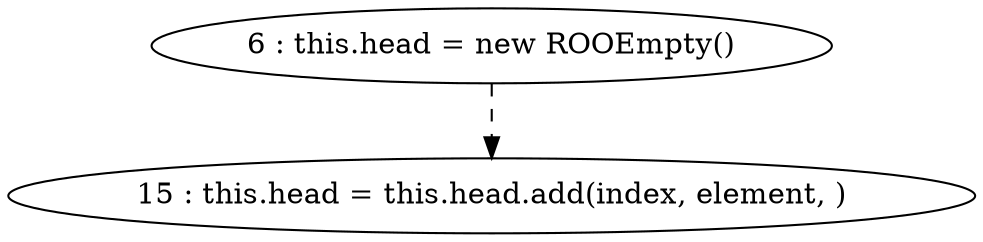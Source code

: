 digraph G {
"6 : this.head = new ROOEmpty()"
"6 : this.head = new ROOEmpty()" -> "15 : this.head = this.head.add(index, element, )" [style=dashed]
"15 : this.head = this.head.add(index, element, )"
}
